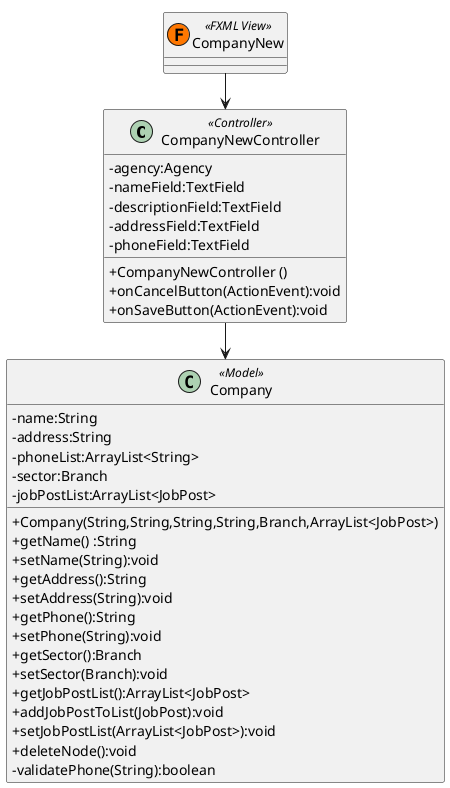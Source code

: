 @startuml
skinparam classAttributeIconSize 0
!pragma layout smetana
class CompanyNewController<<Controller>>{
- agency:Agency
- nameField:TextField
- descriptionField:TextField
- addressField:TextField
- phoneField:TextField
+ CompanyNewController ()
+ onCancelButton(ActionEvent):void
+ onSaveButton(ActionEvent):void
}

class Company<<Model>>{
    -name:String
    -address:String
    -phoneList:ArrayList<String>
    -sector:Branch
    -jobPostList:ArrayList<JobPost>
    +Company(String,String,String,String,Branch,ArrayList<JobPost>)
    +getName() :String
    +setName(String):void
    +getAddress():String
    +setAddress(String):void
    +getPhone():String
    +setPhone(String):void
    +getSector():Branch
    +setSector(Branch):void
    +getJobPostList():ArrayList<JobPost>
    +addJobPostToList(JobPost):void
    +setJobPostList(ArrayList<JobPost>):void
    +deleteNode():void
    -validatePhone(String):boolean
}

class CompanyNew<< (F,#FF7700) FXML View >>

CompanyNew --> CompanyNewController
CompanyNewController --> Company

@enduml